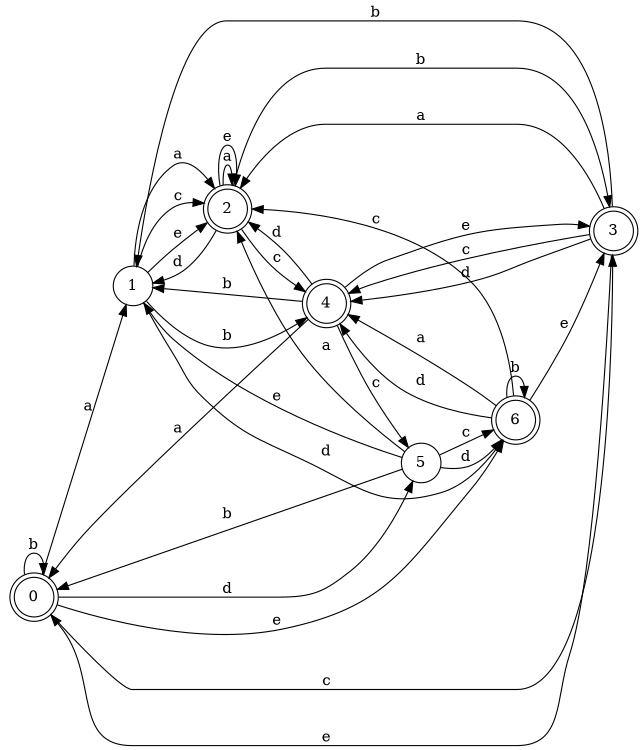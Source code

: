 digraph n6_5 {
__start0 [label="" shape="none"];

rankdir=LR;
size="8,5";

s0 [style="rounded,filled", color="black", fillcolor="white" shape="doublecircle", label="0"];
s1 [style="filled", color="black", fillcolor="white" shape="circle", label="1"];
s2 [style="rounded,filled", color="black", fillcolor="white" shape="doublecircle", label="2"];
s3 [style="rounded,filled", color="black", fillcolor="white" shape="doublecircle", label="3"];
s4 [style="rounded,filled", color="black", fillcolor="white" shape="doublecircle", label="4"];
s5 [style="filled", color="black", fillcolor="white" shape="circle", label="5"];
s6 [style="rounded,filled", color="black", fillcolor="white" shape="doublecircle", label="6"];
s0 -> s1 [label="a"];
s0 -> s0 [label="b"];
s0 -> s3 [label="c"];
s0 -> s5 [label="d"];
s0 -> s6 [label="e"];
s1 -> s2 [label="a"];
s1 -> s4 [label="b"];
s1 -> s2 [label="c"];
s1 -> s6 [label="d"];
s1 -> s2 [label="e"];
s2 -> s2 [label="a"];
s2 -> s3 [label="b"];
s2 -> s4 [label="c"];
s2 -> s1 [label="d"];
s2 -> s2 [label="e"];
s3 -> s2 [label="a"];
s3 -> s1 [label="b"];
s3 -> s4 [label="c"];
s3 -> s4 [label="d"];
s3 -> s0 [label="e"];
s4 -> s0 [label="a"];
s4 -> s1 [label="b"];
s4 -> s5 [label="c"];
s4 -> s2 [label="d"];
s4 -> s3 [label="e"];
s5 -> s2 [label="a"];
s5 -> s0 [label="b"];
s5 -> s6 [label="c"];
s5 -> s6 [label="d"];
s5 -> s1 [label="e"];
s6 -> s4 [label="a"];
s6 -> s6 [label="b"];
s6 -> s2 [label="c"];
s6 -> s4 [label="d"];
s6 -> s3 [label="e"];

}
